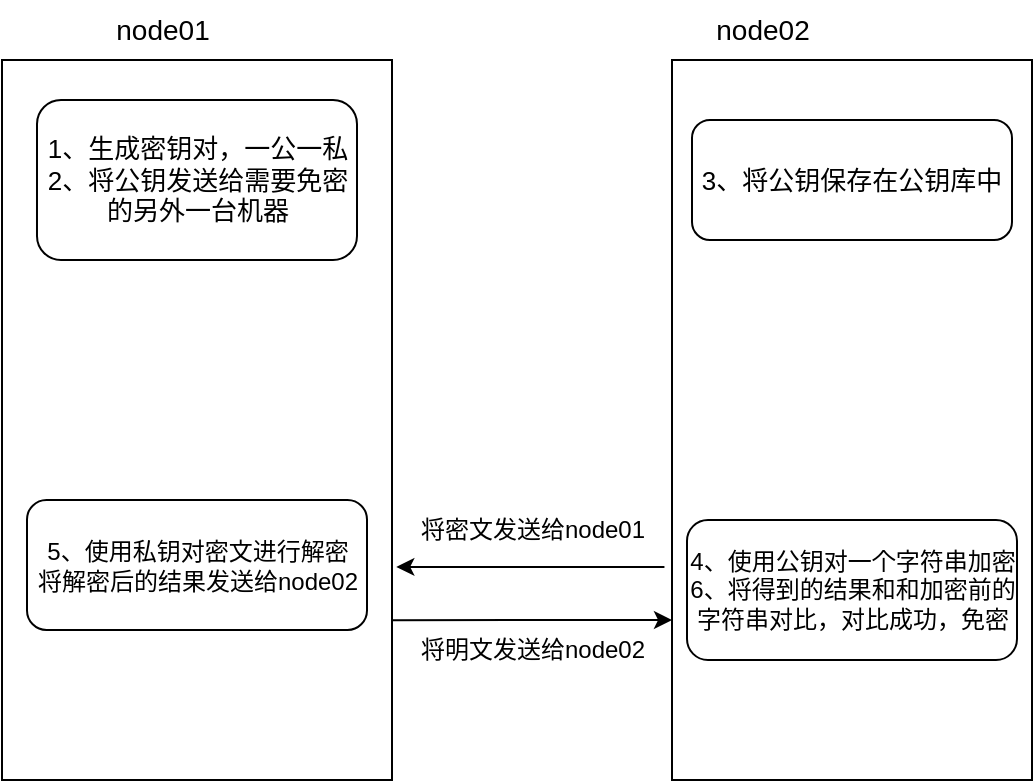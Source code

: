 <mxfile version="20.8.13" type="github">
  <diagram name="第 1 页" id="IDZ_cSrvR40OG9Pob_mp">
    <mxGraphModel dx="1004" dy="581" grid="1" gridSize="10" guides="1" tooltips="1" connect="1" arrows="1" fold="1" page="1" pageScale="1" pageWidth="3300" pageHeight="4681" math="0" shadow="0">
      <root>
        <mxCell id="0" />
        <mxCell id="1" parent="0" />
        <mxCell id="sv6WGG4_nYtlqZDD0xGU-6" value="" style="rounded=0;whiteSpace=wrap;html=1;" parent="1" vertex="1">
          <mxGeometry x="480" y="90" width="180" height="360" as="geometry" />
        </mxCell>
        <mxCell id="sv6WGG4_nYtlqZDD0xGU-5" value="" style="rounded=0;whiteSpace=wrap;html=1;" parent="1" vertex="1">
          <mxGeometry x="145" y="90" width="195" height="360" as="geometry" />
        </mxCell>
        <mxCell id="sv6WGG4_nYtlqZDD0xGU-1" value="&lt;font style=&quot;font-size: 13px;&quot;&gt;1、生成密钥对，一公一私&lt;br&gt;2、将公钥发送给需要免密的另外一台机器&lt;/font&gt;" style="rounded=1;whiteSpace=wrap;html=1;" parent="1" vertex="1">
          <mxGeometry x="162.5" y="110" width="160" height="80" as="geometry" />
        </mxCell>
        <mxCell id="sv6WGG4_nYtlqZDD0xGU-2" value="4、使用公钥对一个字符串加密&lt;br&gt;6、将得到的结果和和加密前的字符串对比，对比成功，免密" style="rounded=1;whiteSpace=wrap;html=1;" parent="1" vertex="1">
          <mxGeometry x="487.5" y="320" width="165" height="70" as="geometry" />
        </mxCell>
        <mxCell id="sv6WGG4_nYtlqZDD0xGU-3" value="&lt;font style=&quot;font-size: 12px;&quot;&gt;5、使用私钥对密文进行解密&lt;br&gt;将解密后的结果发送给node02&lt;/font&gt;" style="rounded=1;whiteSpace=wrap;html=1;" parent="1" vertex="1">
          <mxGeometry x="157.5" y="310" width="170" height="65" as="geometry" />
        </mxCell>
        <mxCell id="sv6WGG4_nYtlqZDD0xGU-4" value="&lt;font style=&quot;font-size: 13px;&quot;&gt;3、将公钥保存在公钥库中&lt;/font&gt;" style="rounded=1;whiteSpace=wrap;html=1;" parent="1" vertex="1">
          <mxGeometry x="490" y="120" width="160" height="60" as="geometry" />
        </mxCell>
        <mxCell id="sv6WGG4_nYtlqZDD0xGU-7" value="&lt;font style=&quot;font-size: 14px;&quot;&gt;node01&lt;/font&gt;" style="text;html=1;align=center;verticalAlign=middle;resizable=0;points=[];autosize=1;strokeColor=none;fillColor=none;" parent="1" vertex="1">
          <mxGeometry x="190" y="60" width="70" height="30" as="geometry" />
        </mxCell>
        <mxCell id="sv6WGG4_nYtlqZDD0xGU-8" value="node02" style="text;html=1;align=center;verticalAlign=middle;resizable=0;points=[];autosize=1;strokeColor=none;fillColor=none;fontSize=14;" parent="1" vertex="1">
          <mxGeometry x="490" y="60" width="70" height="30" as="geometry" />
        </mxCell>
        <mxCell id="LKoOCKVX4JDXxwkuknTy-3" value="" style="endArrow=classic;html=1;rounded=0;entryX=1.011;entryY=0.704;entryDx=0;entryDy=0;entryPerimeter=0;exitX=-0.021;exitY=0.704;exitDx=0;exitDy=0;exitPerimeter=0;" edge="1" parent="1" source="sv6WGG4_nYtlqZDD0xGU-6" target="sv6WGG4_nYtlqZDD0xGU-5">
          <mxGeometry width="50" height="50" relative="1" as="geometry">
            <mxPoint x="440" y="343" as="sourcePoint" />
            <mxPoint x="410" y="320" as="targetPoint" />
          </mxGeometry>
        </mxCell>
        <mxCell id="LKoOCKVX4JDXxwkuknTy-4" value="将密文发送给node01" style="text;html=1;align=center;verticalAlign=middle;resizable=0;points=[];autosize=1;strokeColor=none;fillColor=none;" vertex="1" parent="1">
          <mxGeometry x="340" y="310" width="140" height="30" as="geometry" />
        </mxCell>
        <mxCell id="LKoOCKVX4JDXxwkuknTy-5" value="" style="endArrow=classic;html=1;rounded=0;fontSize=12;exitX=1;exitY=0.778;exitDx=0;exitDy=0;exitPerimeter=0;" edge="1" parent="1" source="sv6WGG4_nYtlqZDD0xGU-5">
          <mxGeometry width="50" height="50" relative="1" as="geometry">
            <mxPoint x="390" y="410" as="sourcePoint" />
            <mxPoint x="480" y="370" as="targetPoint" />
          </mxGeometry>
        </mxCell>
        <mxCell id="LKoOCKVX4JDXxwkuknTy-6" value="将明文发送给node02" style="text;html=1;align=center;verticalAlign=middle;resizable=0;points=[];autosize=1;strokeColor=none;fillColor=none;fontSize=12;" vertex="1" parent="1">
          <mxGeometry x="340" y="370" width="140" height="30" as="geometry" />
        </mxCell>
      </root>
    </mxGraphModel>
  </diagram>
</mxfile>
